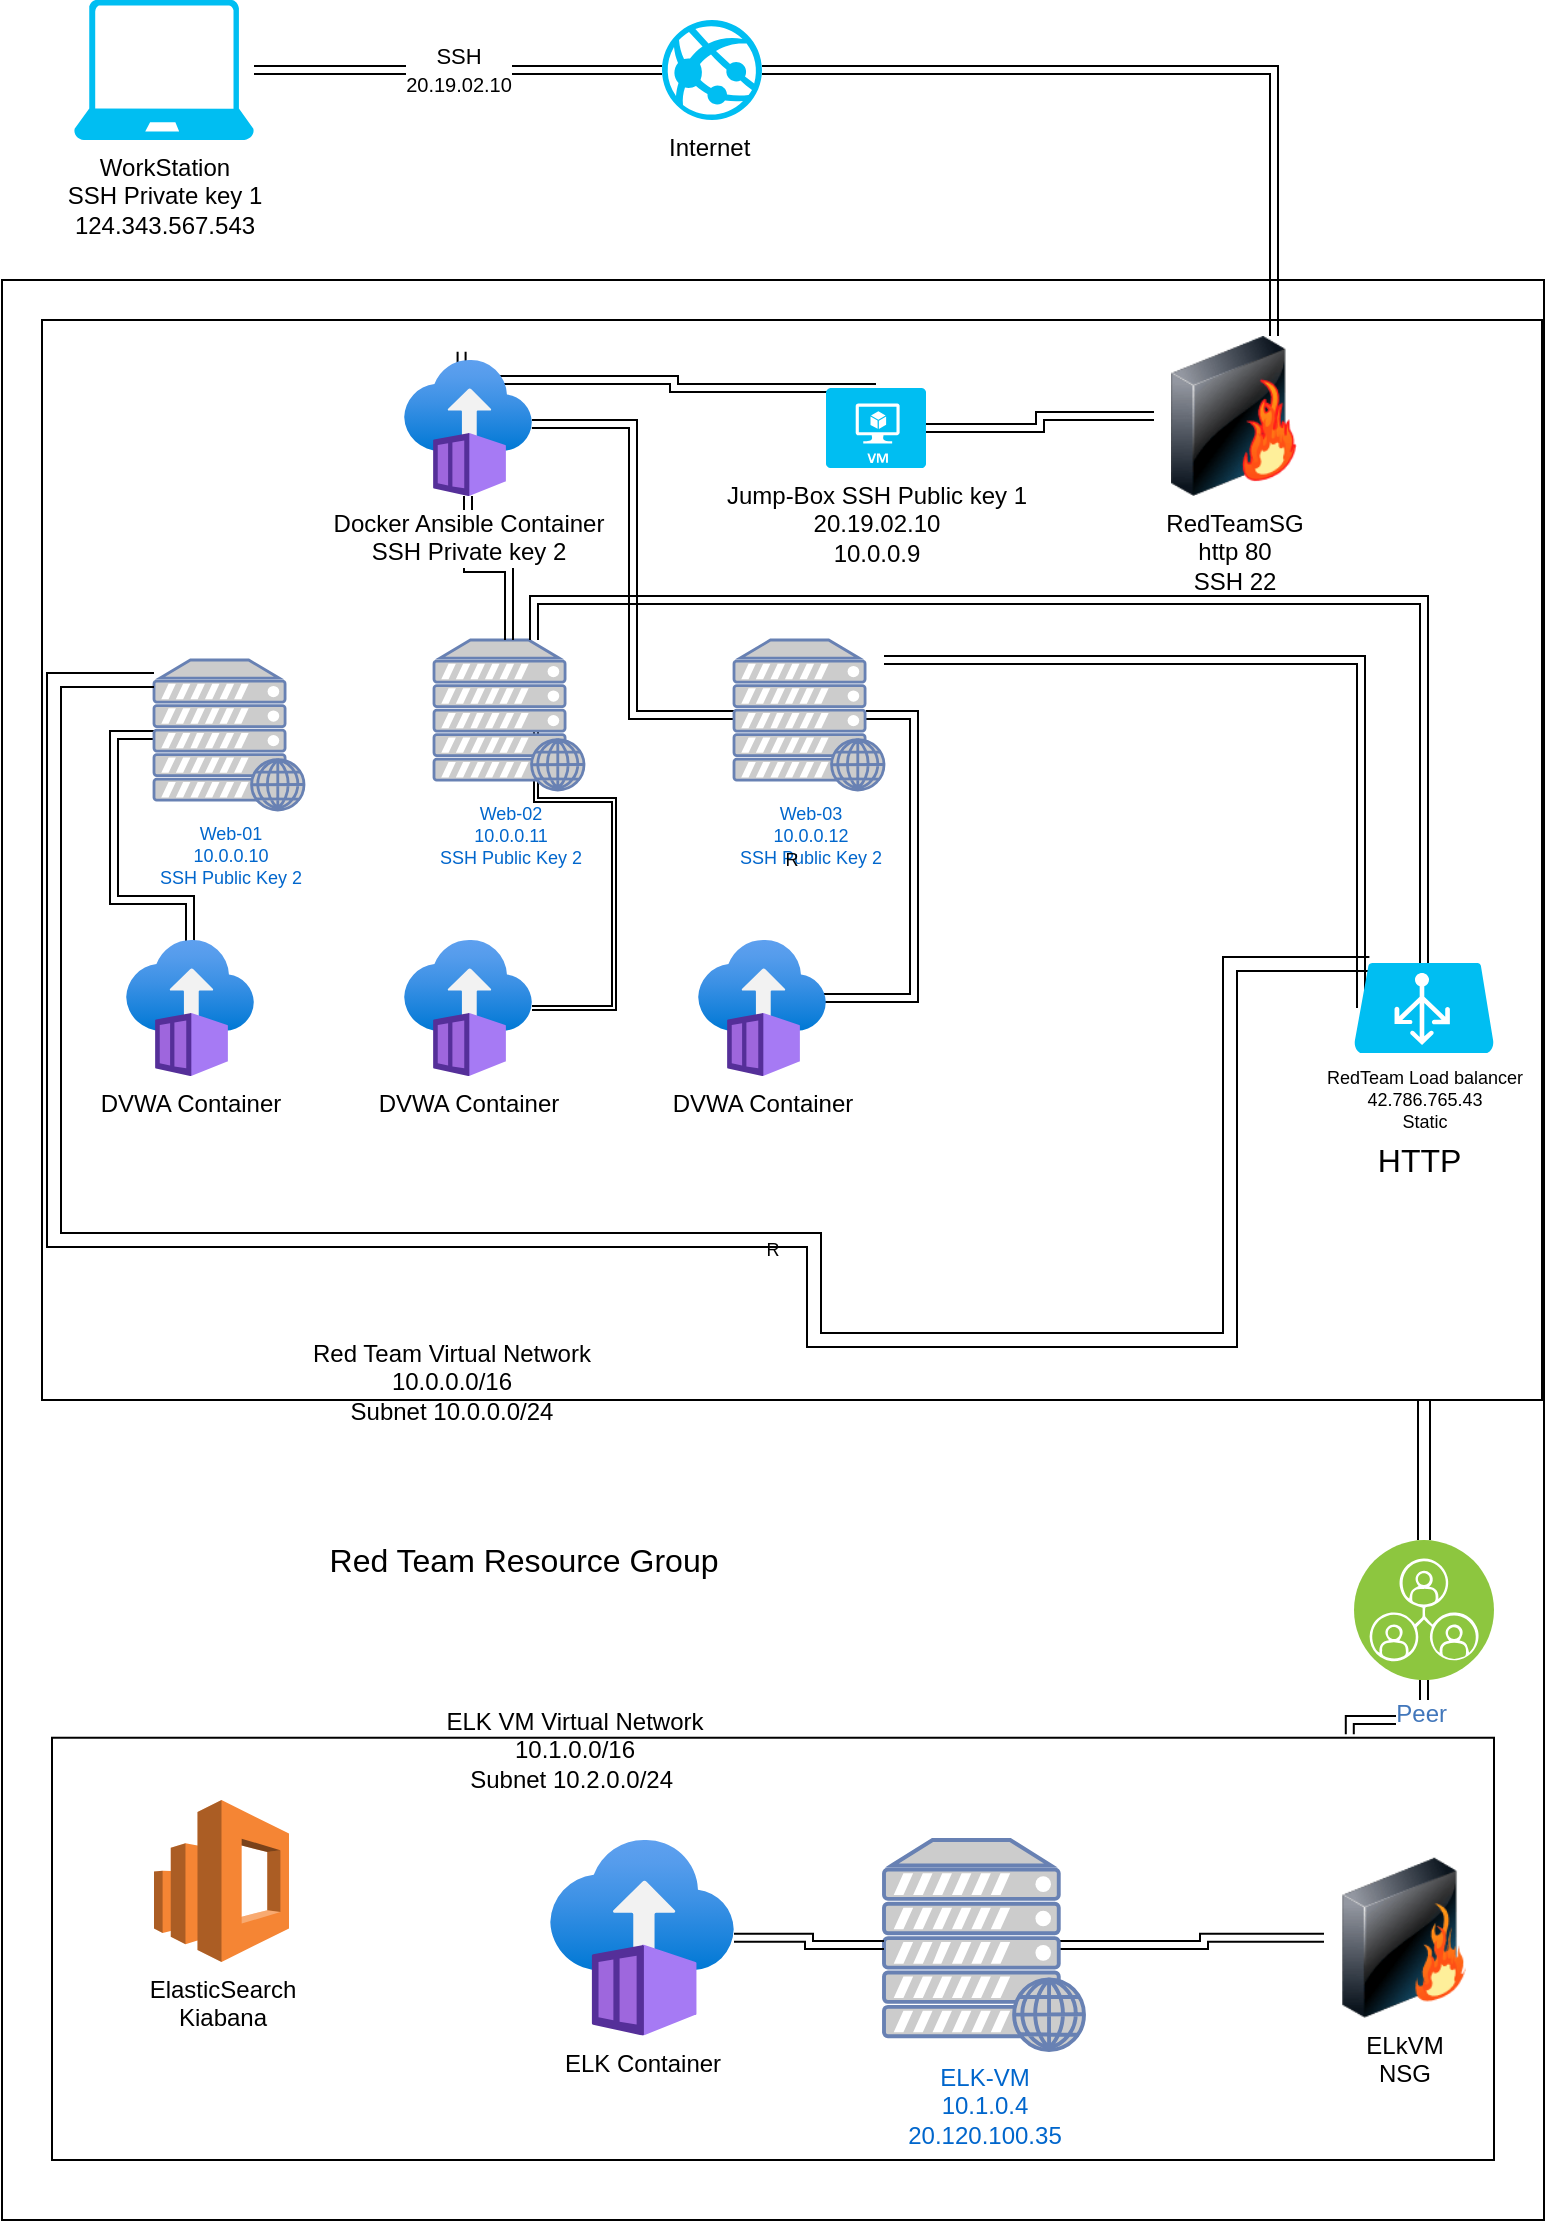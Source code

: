<mxfile version="16.6.1" type="google"><diagram id="TO-WG5woWT71kmIn7Nfh" name="Page-1"><mxGraphModel dx="953" dy="724" grid="1" gridSize="10" guides="1" tooltips="1" connect="1" arrows="1" fold="1" page="1" pageScale="1" pageWidth="827" pageHeight="1169" math="0" shadow="0"><root><mxCell id="0"/><mxCell id="1" parent="0"/><mxCell id="qGj2KfaetgxELDSlGgH6-1" value="WorkStation&lt;br&gt;SSH Private key 1&lt;br&gt;124.343.567.543" style="verticalLabelPosition=bottom;html=1;verticalAlign=top;align=center;strokeColor=none;fillColor=#00BEF2;shape=mxgraph.azure.laptop;pointerEvents=1;" parent="1" vertex="1"><mxGeometry x="70" y="20" width="90" height="70" as="geometry"/></mxCell><mxCell id="qGj2KfaetgxELDSlGgH6-10" value="SSH&lt;br&gt;&lt;font size=&quot;1&quot;&gt;20.19.02.10&lt;br&gt;&lt;/font&gt;" style="edgeStyle=orthogonalEdgeStyle;shape=link;rounded=0;orthogonalLoop=1;jettySize=auto;html=1;exitX=0;exitY=0.5;exitDx=0;exitDy=0;exitPerimeter=0;" parent="1" source="qGj2KfaetgxELDSlGgH6-6" target="qGj2KfaetgxELDSlGgH6-1" edge="1"><mxGeometry relative="1" as="geometry"/></mxCell><mxCell id="qGj2KfaetgxELDSlGgH6-6" value="Internet&amp;nbsp;" style="verticalLabelPosition=bottom;html=1;verticalAlign=top;align=center;strokeColor=none;fillColor=#00BEF2;shape=mxgraph.azure.azure_website;pointerEvents=1;" parent="1" vertex="1"><mxGeometry x="364" y="30" width="50" height="50" as="geometry"/></mxCell><mxCell id="qGj2KfaetgxELDSlGgH6-9" style="edgeStyle=orthogonalEdgeStyle;shape=link;rounded=0;orthogonalLoop=1;jettySize=auto;html=1;exitX=0.75;exitY=0;exitDx=0;exitDy=0;entryX=1;entryY=0.5;entryDx=0;entryDy=0;entryPerimeter=0;" parent="1" source="qGj2KfaetgxELDSlGgH6-8" target="qGj2KfaetgxELDSlGgH6-6" edge="1"><mxGeometry relative="1" as="geometry"/></mxCell><mxCell id="qGj2KfaetgxELDSlGgH6-8" value="RedTeamSG&lt;br&gt;http 80&lt;br&gt;SSH 22" style="image;html=1;image=img/lib/clip_art/networking/Firewall-page1_128x128.png" parent="1" vertex="1"><mxGeometry x="610" y="188" width="80" height="80" as="geometry"/></mxCell><mxCell id="qGj2KfaetgxELDSlGgH6-12" value="" style="edgeStyle=orthogonalEdgeStyle;shape=link;rounded=0;orthogonalLoop=1;jettySize=auto;html=1;exitX=1;exitY=0.5;exitDx=0;exitDy=0;exitPerimeter=0;entryX=0;entryY=0.5;entryDx=0;entryDy=0;" parent="1" source="qGj2KfaetgxELDSlGgH6-11" target="qGj2KfaetgxELDSlGgH6-8" edge="1"><mxGeometry relative="1" as="geometry"/></mxCell><mxCell id="qGj2KfaetgxELDSlGgH6-17" style="edgeStyle=orthogonalEdgeStyle;shape=link;rounded=0;orthogonalLoop=1;jettySize=auto;html=1;exitX=0.5;exitY=0;exitDx=0;exitDy=0;exitPerimeter=0;entryX=0.45;entryY=-0.06;entryDx=0;entryDy=0;entryPerimeter=0;fontSize=9;" parent="1" source="qGj2KfaetgxELDSlGgH6-11" target="qGj2KfaetgxELDSlGgH6-16" edge="1"><mxGeometry relative="1" as="geometry"><Array as="points"><mxPoint x="370" y="214"/><mxPoint x="370" y="210"/><mxPoint x="264" y="210"/></Array></mxGeometry></mxCell><mxCell id="qGj2KfaetgxELDSlGgH6-11" value="Jump-Box SSH Public key 1&lt;br&gt;20.19.02.10&lt;br&gt;10.0.0.9&lt;br&gt;" style="verticalLabelPosition=bottom;html=1;verticalAlign=top;align=center;strokeColor=none;fillColor=#00BEF2;shape=mxgraph.azure.virtual_machine;" parent="1" vertex="1"><mxGeometry x="446" y="214" width="50" height="40" as="geometry"/></mxCell><mxCell id="qGj2KfaetgxELDSlGgH6-26" style="edgeStyle=orthogonalEdgeStyle;shape=link;rounded=0;orthogonalLoop=1;jettySize=auto;html=1;exitX=0.88;exitY=0.5;exitDx=0;exitDy=0;exitPerimeter=0;fontSize=9;width=2;" parent="1" source="qGj2KfaetgxELDSlGgH6-13" target="qGj2KfaetgxELDSlGgH6-22" edge="1"><mxGeometry relative="1" as="geometry"><mxPoint x="316" y="490" as="targetPoint"/><Array as="points"><mxPoint x="301" y="378"/><mxPoint x="301" y="420"/><mxPoint x="340" y="420"/><mxPoint x="340" y="524"/></Array></mxGeometry></mxCell><mxCell id="qGj2KfaetgxELDSlGgH6-13" value="Web-02&lt;br&gt;10.0.0.11&lt;br&gt;SSH Public Key 2" style="fontColor=#0066CC;verticalAlign=top;verticalLabelPosition=bottom;labelPosition=center;align=center;html=1;outlineConnect=0;fillColor=#CCCCCC;strokeColor=#6881B3;gradientColor=none;gradientDirection=north;strokeWidth=2;shape=mxgraph.networks.web_server;fontSize=9;" parent="1" vertex="1"><mxGeometry x="250" y="340" width="75" height="75" as="geometry"/></mxCell><mxCell id="qGj2KfaetgxELDSlGgH6-27" style="edgeStyle=orthogonalEdgeStyle;shape=link;rounded=0;orthogonalLoop=1;jettySize=auto;html=1;exitX=0;exitY=0.5;exitDx=0;exitDy=0;exitPerimeter=0;entryX=0.5;entryY=0.015;entryDx=0;entryDy=0;entryPerimeter=0;fontSize=9;" parent="1" source="qGj2KfaetgxELDSlGgH6-14" target="qGj2KfaetgxELDSlGgH6-21" edge="1"><mxGeometry relative="1" as="geometry"><Array as="points"><mxPoint x="90" y="388"/><mxPoint x="90" y="470"/><mxPoint x="128" y="470"/></Array></mxGeometry></mxCell><mxCell id="qGj2KfaetgxELDSlGgH6-14" value="Web-01&lt;br&gt;10.0.0.10&lt;br&gt;SSH Public Key 2" style="fontColor=#0066CC;verticalAlign=top;verticalLabelPosition=bottom;labelPosition=center;align=center;html=1;outlineConnect=0;fillColor=#CCCCCC;strokeColor=#6881B3;gradientColor=none;gradientDirection=north;strokeWidth=2;shape=mxgraph.networks.web_server;fontSize=9;" parent="1" vertex="1"><mxGeometry x="110" y="350" width="75" height="75" as="geometry"/></mxCell><mxCell id="qGj2KfaetgxELDSlGgH6-20" style="edgeStyle=orthogonalEdgeStyle;shape=link;rounded=0;orthogonalLoop=1;jettySize=auto;html=1;entryX=0.999;entryY=0.471;entryDx=0;entryDy=0;entryPerimeter=0;fontSize=9;" parent="1" source="qGj2KfaetgxELDSlGgH6-15" target="qGj2KfaetgxELDSlGgH6-16" edge="1"><mxGeometry relative="1" as="geometry"/></mxCell><mxCell id="qGj2KfaetgxELDSlGgH6-24" style="edgeStyle=orthogonalEdgeStyle;shape=link;rounded=0;orthogonalLoop=1;jettySize=auto;html=1;exitX=0.88;exitY=0.5;exitDx=0;exitDy=0;exitPerimeter=0;entryX=0.984;entryY=0.426;entryDx=0;entryDy=0;entryPerimeter=0;fontSize=9;" parent="1" source="qGj2KfaetgxELDSlGgH6-15" target="qGj2KfaetgxELDSlGgH6-23" edge="1"><mxGeometry relative="1" as="geometry"><Array as="points"><mxPoint x="490" y="378"/><mxPoint x="490" y="519"/></Array></mxGeometry></mxCell><mxCell id="qGj2KfaetgxELDSlGgH6-15" value="Web-03&lt;br&gt;10.0.0.12&lt;br&gt;SSH Public Key 2" style="fontColor=#0066CC;verticalAlign=top;verticalLabelPosition=bottom;labelPosition=center;align=center;html=1;outlineConnect=0;fillColor=#CCCCCC;strokeColor=#6881B3;gradientColor=none;gradientDirection=north;strokeWidth=2;shape=mxgraph.networks.web_server;fontSize=9;" parent="1" vertex="1"><mxGeometry x="400" y="340" width="75" height="75" as="geometry"/></mxCell><mxCell id="qGj2KfaetgxELDSlGgH6-18" value="" style="edgeStyle=orthogonalEdgeStyle;shape=link;rounded=0;orthogonalLoop=1;jettySize=auto;html=1;fontSize=9;" parent="1" source="qGj2KfaetgxELDSlGgH6-16" target="qGj2KfaetgxELDSlGgH6-13" edge="1"><mxGeometry relative="1" as="geometry"/></mxCell><mxCell id="qGj2KfaetgxELDSlGgH6-16" value="Docker Ansible Container&lt;br&gt;SSH Private key 2" style="aspect=fixed;html=1;points=[];align=center;image;fontSize=12;image=img/lib/azure2/compute/Container_Instances.svg;" parent="1" vertex="1"><mxGeometry x="235" y="200" width="64" height="68" as="geometry"/></mxCell><mxCell id="qGj2KfaetgxELDSlGgH6-21" value="DVWA Container" style="aspect=fixed;html=1;points=[];align=center;image;fontSize=12;image=img/lib/azure2/compute/Container_Instances.svg;" parent="1" vertex="1"><mxGeometry x="96" y="490" width="64" height="68" as="geometry"/></mxCell><mxCell id="qGj2KfaetgxELDSlGgH6-22" value="DVWA Container" style="aspect=fixed;html=1;points=[];align=center;image;fontSize=12;image=img/lib/azure2/compute/Container_Instances.svg;" parent="1" vertex="1"><mxGeometry x="235" y="490" width="64" height="68" as="geometry"/></mxCell><mxCell id="qGj2KfaetgxELDSlGgH6-23" value="DVWA Container" style="aspect=fixed;html=1;points=[];align=center;image;fontSize=12;image=img/lib/azure2/compute/Container_Instances.svg;" parent="1" vertex="1"><mxGeometry x="382" y="490" width="64" height="68" as="geometry"/></mxCell><mxCell id="qGj2KfaetgxELDSlGgH6-29" style="edgeStyle=orthogonalEdgeStyle;shape=link;rounded=0;orthogonalLoop=1;jettySize=auto;html=1;exitX=0.11;exitY=0.01;exitDx=0;exitDy=0;exitPerimeter=0;fontSize=9;width=-7;" parent="1" source="qGj2KfaetgxELDSlGgH6-28" target="qGj2KfaetgxELDSlGgH6-14" edge="1"><mxGeometry relative="1" as="geometry"><Array as="points"><mxPoint x="648" y="502"/><mxPoint x="648" y="690"/><mxPoint x="440" y="690"/><mxPoint x="440" y="640"/><mxPoint x="60" y="640"/><mxPoint x="60" y="360"/></Array></mxGeometry></mxCell><mxCell id="qGj2KfaetgxELDSlGgH6-32" style="edgeStyle=orthogonalEdgeStyle;shape=link;rounded=0;orthogonalLoop=1;jettySize=auto;html=1;exitX=0.5;exitY=0;exitDx=0;exitDy=0;exitPerimeter=0;fontSize=9;" parent="1" source="qGj2KfaetgxELDSlGgH6-28" target="qGj2KfaetgxELDSlGgH6-13" edge="1"><mxGeometry relative="1" as="geometry"><Array as="points"><mxPoint x="745" y="320"/><mxPoint x="300" y="320"/></Array></mxGeometry></mxCell><mxCell id="qGj2KfaetgxELDSlGgH6-33" style="edgeStyle=orthogonalEdgeStyle;shape=link;rounded=0;orthogonalLoop=1;jettySize=auto;html=1;exitX=0.05;exitY=0.5;exitDx=0;exitDy=0;exitPerimeter=0;fontSize=9;" parent="1" source="qGj2KfaetgxELDSlGgH6-28" target="qGj2KfaetgxELDSlGgH6-15" edge="1"><mxGeometry relative="1" as="geometry"><Array as="points"><mxPoint x="714" y="350"/></Array></mxGeometry></mxCell><mxCell id="qGj2KfaetgxELDSlGgH6-28" value="RedTeam Load balancer&lt;br&gt;42.786.765.43&lt;br&gt;Static" style="verticalLabelPosition=bottom;html=1;verticalAlign=top;align=center;strokeColor=none;fillColor=#00BEF2;shape=mxgraph.azure.azure_load_balancer;fontSize=9;" parent="1" vertex="1"><mxGeometry x="710" y="501.5" width="70" height="45" as="geometry"/></mxCell><mxCell id="qGj2KfaetgxELDSlGgH6-39" value="R" style="rounded=0;whiteSpace=wrap;html=1;fontSize=9;strokeWidth=1;fillColor=none;" parent="1" vertex="1"><mxGeometry x="54" y="180" width="750" height="540" as="geometry"/></mxCell><mxCell id="qGj2KfaetgxELDSlGgH6-44" value="&lt;font style=&quot;font-size: 12px&quot;&gt;Red Team Virtual Network&lt;br&gt;10.0.0.0/16&lt;br&gt;Subnet 10.0.0.0/24&lt;/font&gt;" style="text;html=1;strokeColor=none;fillColor=none;align=center;verticalAlign=middle;whiteSpace=wrap;rounded=0;fontSize=9;" parent="1" vertex="1"><mxGeometry x="118" y="670" width="282" height="81" as="geometry"/></mxCell><mxCell id="qGj2KfaetgxELDSlGgH6-45" value="&lt;font style=&quot;font-size: 16px&quot;&gt;Red Team Resource Group&lt;/font&gt;" style="text;html=1;strokeColor=none;fillColor=none;align=center;verticalAlign=middle;whiteSpace=wrap;rounded=0;fontSize=12;" parent="1" vertex="1"><mxGeometry x="185" y="770" width="220" height="60" as="geometry"/></mxCell><mxCell id="qGj2KfaetgxELDSlGgH6-46" value="HTTP&amp;nbsp;" style="text;html=1;strokeColor=none;fillColor=none;align=center;verticalAlign=middle;whiteSpace=wrap;rounded=0;fontSize=16;" parent="1" vertex="1"><mxGeometry x="715" y="585" width="60" height="30" as="geometry"/></mxCell><mxCell id="qGj2KfaetgxELDSlGgH6-38" value="R" style="rounded=0;whiteSpace=wrap;html=1;fontSize=9;strokeWidth=1;fillColor=none;" parent="1" vertex="1"><mxGeometry x="34" y="160" width="771" height="970" as="geometry"/></mxCell><mxCell id="bCjj3kSIVUUWBMKIu6Ax-8" style="edgeStyle=orthogonalEdgeStyle;shape=link;rounded=0;orthogonalLoop=1;jettySize=auto;html=1;exitX=0.5;exitY=1;exitDx=0;exitDy=0;entryX=0.9;entryY=-0.008;entryDx=0;entryDy=0;entryPerimeter=0;strokeColor=default;" edge="1" parent="1" source="bCjj3kSIVUUWBMKIu6Ax-1" target="bCjj3kSIVUUWBMKIu6Ax-3"><mxGeometry relative="1" as="geometry"/></mxCell><mxCell id="bCjj3kSIVUUWBMKIu6Ax-12" style="edgeStyle=orthogonalEdgeStyle;shape=link;rounded=0;orthogonalLoop=1;jettySize=auto;html=1;strokeColor=default;width=-6;" edge="1" parent="1" source="bCjj3kSIVUUWBMKIu6Ax-1"><mxGeometry relative="1" as="geometry"><mxPoint x="745" y="720" as="targetPoint"/></mxGeometry></mxCell><mxCell id="bCjj3kSIVUUWBMKIu6Ax-1" value="Peer&amp;nbsp;" style="aspect=fixed;perimeter=ellipsePerimeter;html=1;align=center;shadow=0;dashed=0;fontColor=#4277BB;labelBackgroundColor=#ffffff;fontSize=12;spacingTop=3;image;image=img/lib/ibm/infrastructure/peer_services.svg;" vertex="1" parent="1"><mxGeometry x="710" y="790" width="70" height="70" as="geometry"/></mxCell><mxCell id="bCjj3kSIVUUWBMKIu6Ax-3" value="" style="rounded=0;whiteSpace=wrap;html=1;fillColor=none;" vertex="1" parent="1"><mxGeometry x="59" y="888.87" width="721" height="211.13" as="geometry"/></mxCell><mxCell id="bCjj3kSIVUUWBMKIu6Ax-4" value="ELkVM&lt;br&gt;NSG" style="image;html=1;image=img/lib/clip_art/networking/Firewall_128x128.png;fillColor=none;" vertex="1" parent="1"><mxGeometry x="695" y="948.88" width="80" height="80" as="geometry"/></mxCell><mxCell id="bCjj3kSIVUUWBMKIu6Ax-7" style="edgeStyle=orthogonalEdgeStyle;rounded=0;orthogonalLoop=1;jettySize=auto;html=1;exitX=0.88;exitY=0.5;exitDx=0;exitDy=0;exitPerimeter=0;strokeColor=default;shape=link;" edge="1" parent="1" source="bCjj3kSIVUUWBMKIu6Ax-5" target="bCjj3kSIVUUWBMKIu6Ax-4"><mxGeometry relative="1" as="geometry"/></mxCell><mxCell id="bCjj3kSIVUUWBMKIu6Ax-5" value="ELK-VM&lt;br&gt;10.1.0.4&lt;br&gt;20.120.100.35&lt;br&gt;&lt;p class=&quot;p1&quot; style=&quot;margin: 0px ; font-stretch: normal ; font-size: 10px ; line-height: normal ; font-family: &amp;#34;helvetica neue&amp;#34; ; color: rgb(0 , 0 , 0)&quot;&gt;&lt;br&gt;&lt;/p&gt;" style="fontColor=#0066CC;verticalAlign=top;verticalLabelPosition=bottom;labelPosition=center;align=center;html=1;outlineConnect=0;fillColor=#CCCCCC;strokeColor=#6881B3;gradientColor=none;gradientDirection=north;strokeWidth=2;shape=mxgraph.networks.web_server;" vertex="1" parent="1"><mxGeometry x="475" y="940" width="100" height="105" as="geometry"/></mxCell><mxCell id="bCjj3kSIVUUWBMKIu6Ax-10" style="edgeStyle=orthogonalEdgeStyle;shape=link;rounded=0;orthogonalLoop=1;jettySize=auto;html=1;strokeColor=default;" edge="1" parent="1" source="bCjj3kSIVUUWBMKIu6Ax-9" target="bCjj3kSIVUUWBMKIu6Ax-5"><mxGeometry relative="1" as="geometry"/></mxCell><mxCell id="bCjj3kSIVUUWBMKIu6Ax-9" value="ELK Container" style="aspect=fixed;html=1;points=[];align=center;image;fontSize=12;image=img/lib/azure2/compute/Container_Instances.svg;fillColor=none;" vertex="1" parent="1"><mxGeometry x="308" y="940" width="92" height="97.75" as="geometry"/></mxCell><mxCell id="bCjj3kSIVUUWBMKIu6Ax-11" value="ELK VM Virtual Network&lt;br&gt;10.1.0.0/16&lt;br&gt;Subnet 10.2.0.0/24&amp;nbsp;" style="text;html=1;align=center;verticalAlign=middle;resizable=0;points=[];autosize=1;strokeColor=none;fillColor=none;" vertex="1" parent="1"><mxGeometry x="250" y="870" width="140" height="50" as="geometry"/></mxCell><mxCell id="bCjj3kSIVUUWBMKIu6Ax-13" value="ElasticSearch&lt;br&gt;Kiabana" style="outlineConnect=0;dashed=0;verticalLabelPosition=bottom;verticalAlign=top;align=center;html=1;shape=mxgraph.aws3.elasticsearch_service;fillColor=#F58534;gradientColor=none;" vertex="1" parent="1"><mxGeometry x="110" y="920" width="67.5" height="81" as="geometry"/></mxCell></root></mxGraphModel></diagram></mxfile>
